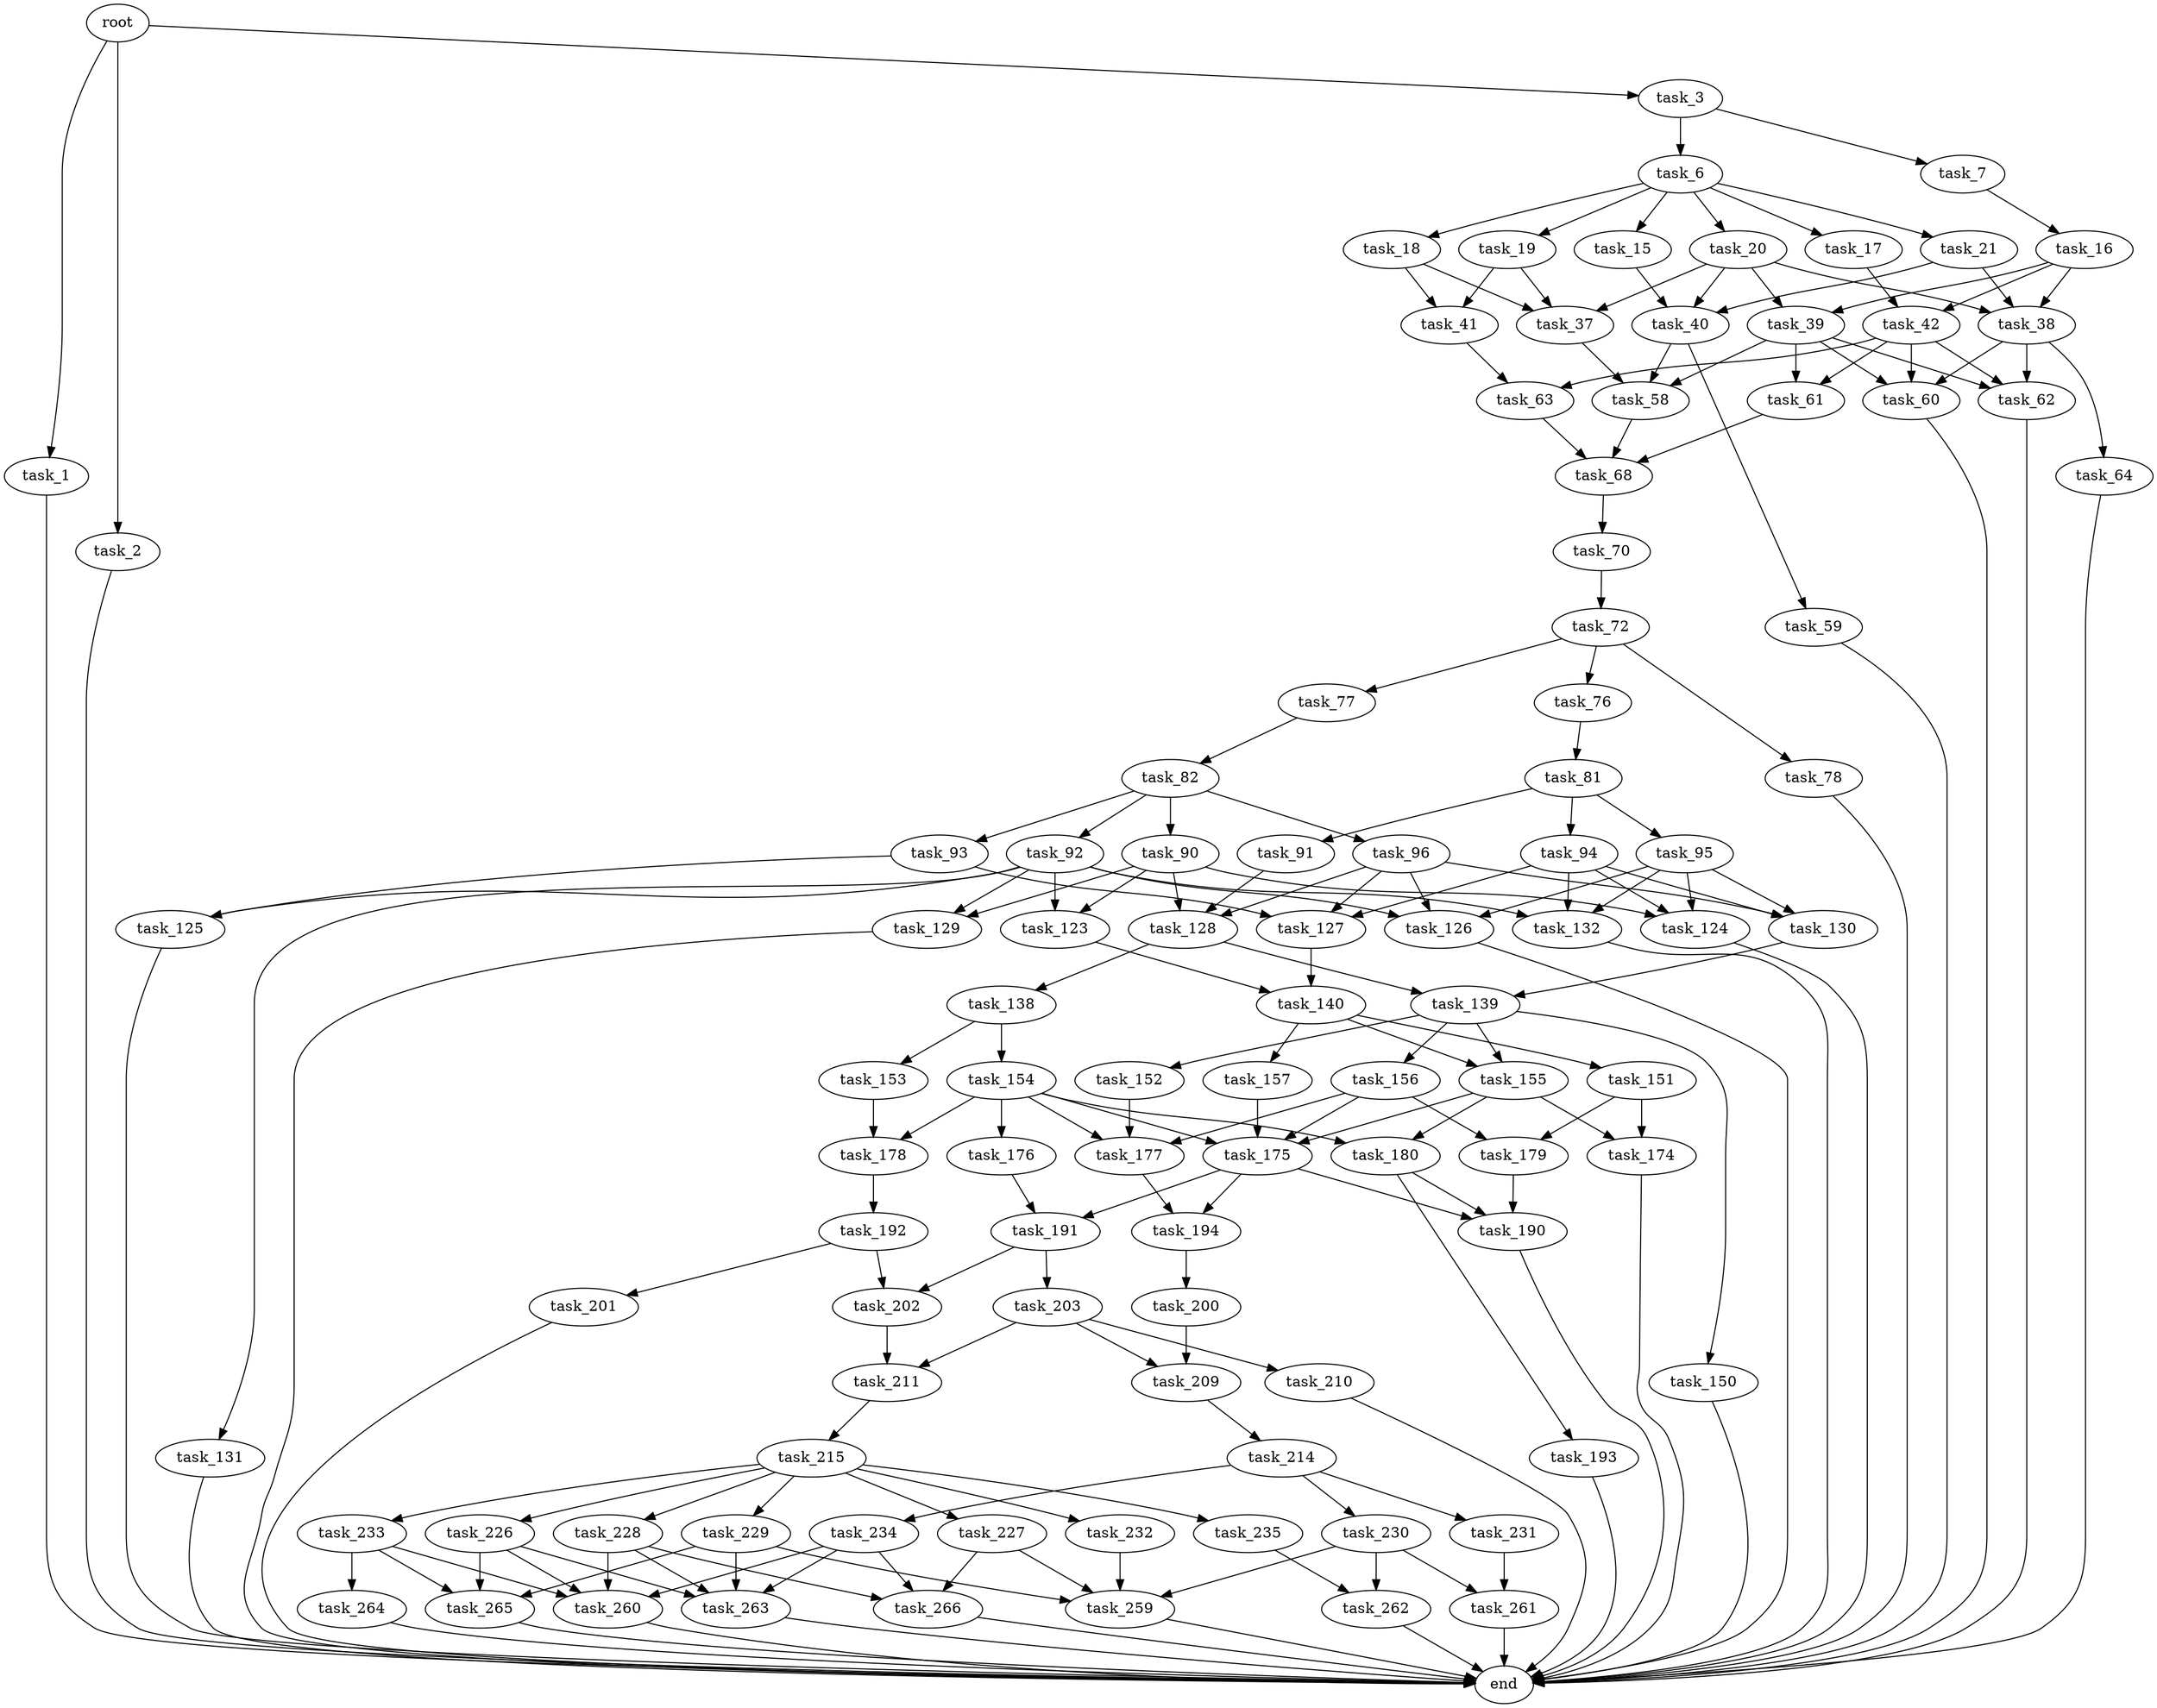 digraph G {
  root [size="0.000000"];
  task_1 [size="241867895633.000000"];
  task_2 [size="7598759428.000000"];
  task_3 [size="148301560284.000000"];
  end [size="0.000000"];
  task_6 [size="368293445632.000000"];
  task_7 [size="252143019341.000000"];
  task_15 [size="134217728000.000000"];
  task_17 [size="112360019148.000000"];
  task_18 [size="520445265423.000000"];
  task_19 [size="180429467602.000000"];
  task_20 [size="68719476736.000000"];
  task_21 [size="402810382020.000000"];
  task_16 [size="32607960888.000000"];
  task_40 [size="15808855361.000000"];
  task_38 [size="231928233984.000000"];
  task_39 [size="22724987338.000000"];
  task_42 [size="8589934592.000000"];
  task_37 [size="28991029248.000000"];
  task_41 [size="3054674018.000000"];
  task_58 [size="70666144570.000000"];
  task_60 [size="549755813888.000000"];
  task_62 [size="368293445632.000000"];
  task_64 [size="156925521836.000000"];
  task_61 [size="134217728000.000000"];
  task_59 [size="8117062423.000000"];
  task_63 [size="7304932501.000000"];
  task_68 [size="147877985733.000000"];
  task_70 [size="1069895934400.000000"];
  task_72 [size="549755813888.000000"];
  task_76 [size="18467242630.000000"];
  task_77 [size="48762396556.000000"];
  task_78 [size="150448897644.000000"];
  task_81 [size="64272718551.000000"];
  task_82 [size="38865978336.000000"];
  task_91 [size="231928233984.000000"];
  task_94 [size="73598854131.000000"];
  task_95 [size="28991029248.000000"];
  task_90 [size="8589934592.000000"];
  task_92 [size="669384995.000000"];
  task_93 [size="368293445632.000000"];
  task_96 [size="231928233984.000000"];
  task_123 [size="8589934592.000000"];
  task_124 [size="368293445632.000000"];
  task_128 [size="549755813888.000000"];
  task_129 [size="13739225807.000000"];
  task_125 [size="8589934592.000000"];
  task_126 [size="231928233984.000000"];
  task_131 [size="19688776018.000000"];
  task_132 [size="2006197403.000000"];
  task_127 [size="1073741824000.000000"];
  task_130 [size="2005934240.000000"];
  task_140 [size="1360123658.000000"];
  task_138 [size="25918120862.000000"];
  task_139 [size="4490758082.000000"];
  task_153 [size="26393676418.000000"];
  task_154 [size="782757789696.000000"];
  task_150 [size="28991029248.000000"];
  task_152 [size="19616486228.000000"];
  task_155 [size="170877858672.000000"];
  task_156 [size="97078117608.000000"];
  task_151 [size="368293445632.000000"];
  task_157 [size="72636163573.000000"];
  task_174 [size="231928233984.000000"];
  task_179 [size="43599302400.000000"];
  task_177 [size="28991029248.000000"];
  task_178 [size="2755719244.000000"];
  task_175 [size="230933934274.000000"];
  task_176 [size="118572981012.000000"];
  task_180 [size="238800905442.000000"];
  task_190 [size="42956127277.000000"];
  task_191 [size="134217728000.000000"];
  task_194 [size="368293445632.000000"];
  task_192 [size="138513778201.000000"];
  task_193 [size="782757789696.000000"];
  task_202 [size="134217728000.000000"];
  task_203 [size="656194133593.000000"];
  task_201 [size="1073741824000.000000"];
  task_200 [size="26013038609.000000"];
  task_209 [size="549755813888.000000"];
  task_211 [size="18278855377.000000"];
  task_210 [size="68719476736.000000"];
  task_214 [size="13829915856.000000"];
  task_215 [size="102993528833.000000"];
  task_230 [size="19036458947.000000"];
  task_231 [size="492605458504.000000"];
  task_234 [size="799481382804.000000"];
  task_226 [size="856187161672.000000"];
  task_227 [size="11358122748.000000"];
  task_228 [size="13569475098.000000"];
  task_229 [size="20629776153.000000"];
  task_232 [size="248496758969.000000"];
  task_233 [size="4733486266.000000"];
  task_235 [size="549755813888.000000"];
  task_260 [size="16499573230.000000"];
  task_263 [size="67797238123.000000"];
  task_265 [size="2399680108.000000"];
  task_259 [size="25722609854.000000"];
  task_266 [size="28991029248.000000"];
  task_261 [size="29534922084.000000"];
  task_262 [size="1040435401.000000"];
  task_264 [size="8589934592.000000"];

  root -> task_1 [size="1.000000"];
  root -> task_2 [size="1.000000"];
  root -> task_3 [size="1.000000"];
  task_1 -> end [size="1.000000"];
  task_2 -> end [size="1.000000"];
  task_3 -> task_6 [size="134217728.000000"];
  task_3 -> task_7 [size="134217728.000000"];
  task_6 -> task_15 [size="411041792.000000"];
  task_6 -> task_17 [size="411041792.000000"];
  task_6 -> task_18 [size="411041792.000000"];
  task_6 -> task_19 [size="411041792.000000"];
  task_6 -> task_20 [size="411041792.000000"];
  task_6 -> task_21 [size="411041792.000000"];
  task_7 -> task_16 [size="209715200.000000"];
  task_15 -> task_40 [size="209715200.000000"];
  task_17 -> task_42 [size="536870912.000000"];
  task_18 -> task_37 [size="411041792.000000"];
  task_18 -> task_41 [size="411041792.000000"];
  task_19 -> task_37 [size="209715200.000000"];
  task_19 -> task_41 [size="209715200.000000"];
  task_20 -> task_37 [size="134217728.000000"];
  task_20 -> task_38 [size="134217728.000000"];
  task_20 -> task_39 [size="134217728.000000"];
  task_20 -> task_40 [size="134217728.000000"];
  task_21 -> task_38 [size="679477248.000000"];
  task_21 -> task_40 [size="679477248.000000"];
  task_16 -> task_38 [size="679477248.000000"];
  task_16 -> task_39 [size="679477248.000000"];
  task_16 -> task_42 [size="679477248.000000"];
  task_40 -> task_58 [size="411041792.000000"];
  task_40 -> task_59 [size="411041792.000000"];
  task_38 -> task_60 [size="301989888.000000"];
  task_38 -> task_62 [size="301989888.000000"];
  task_38 -> task_64 [size="301989888.000000"];
  task_39 -> task_58 [size="536870912.000000"];
  task_39 -> task_60 [size="536870912.000000"];
  task_39 -> task_61 [size="536870912.000000"];
  task_39 -> task_62 [size="536870912.000000"];
  task_42 -> task_60 [size="33554432.000000"];
  task_42 -> task_61 [size="33554432.000000"];
  task_42 -> task_62 [size="33554432.000000"];
  task_42 -> task_63 [size="33554432.000000"];
  task_37 -> task_58 [size="75497472.000000"];
  task_41 -> task_63 [size="134217728.000000"];
  task_58 -> task_68 [size="209715200.000000"];
  task_60 -> end [size="1.000000"];
  task_62 -> end [size="1.000000"];
  task_64 -> end [size="1.000000"];
  task_61 -> task_68 [size="209715200.000000"];
  task_59 -> end [size="1.000000"];
  task_63 -> task_68 [size="301989888.000000"];
  task_68 -> task_70 [size="411041792.000000"];
  task_70 -> task_72 [size="679477248.000000"];
  task_72 -> task_76 [size="536870912.000000"];
  task_72 -> task_77 [size="536870912.000000"];
  task_72 -> task_78 [size="536870912.000000"];
  task_76 -> task_81 [size="679477248.000000"];
  task_77 -> task_82 [size="838860800.000000"];
  task_78 -> end [size="1.000000"];
  task_81 -> task_91 [size="209715200.000000"];
  task_81 -> task_94 [size="209715200.000000"];
  task_81 -> task_95 [size="209715200.000000"];
  task_82 -> task_90 [size="134217728.000000"];
  task_82 -> task_92 [size="134217728.000000"];
  task_82 -> task_93 [size="134217728.000000"];
  task_82 -> task_96 [size="134217728.000000"];
  task_91 -> task_128 [size="301989888.000000"];
  task_94 -> task_124 [size="301989888.000000"];
  task_94 -> task_127 [size="301989888.000000"];
  task_94 -> task_130 [size="301989888.000000"];
  task_94 -> task_132 [size="301989888.000000"];
  task_95 -> task_124 [size="75497472.000000"];
  task_95 -> task_126 [size="75497472.000000"];
  task_95 -> task_130 [size="75497472.000000"];
  task_95 -> task_132 [size="75497472.000000"];
  task_90 -> task_123 [size="33554432.000000"];
  task_90 -> task_124 [size="33554432.000000"];
  task_90 -> task_128 [size="33554432.000000"];
  task_90 -> task_129 [size="33554432.000000"];
  task_92 -> task_123 [size="33554432.000000"];
  task_92 -> task_125 [size="33554432.000000"];
  task_92 -> task_126 [size="33554432.000000"];
  task_92 -> task_129 [size="33554432.000000"];
  task_92 -> task_131 [size="33554432.000000"];
  task_92 -> task_132 [size="33554432.000000"];
  task_93 -> task_125 [size="411041792.000000"];
  task_93 -> task_127 [size="411041792.000000"];
  task_96 -> task_126 [size="301989888.000000"];
  task_96 -> task_127 [size="301989888.000000"];
  task_96 -> task_128 [size="301989888.000000"];
  task_96 -> task_130 [size="301989888.000000"];
  task_123 -> task_140 [size="33554432.000000"];
  task_124 -> end [size="1.000000"];
  task_128 -> task_138 [size="536870912.000000"];
  task_128 -> task_139 [size="536870912.000000"];
  task_129 -> end [size="1.000000"];
  task_125 -> end [size="1.000000"];
  task_126 -> end [size="1.000000"];
  task_131 -> end [size="1.000000"];
  task_132 -> end [size="1.000000"];
  task_127 -> task_140 [size="838860800.000000"];
  task_130 -> task_139 [size="33554432.000000"];
  task_140 -> task_151 [size="134217728.000000"];
  task_140 -> task_155 [size="134217728.000000"];
  task_140 -> task_157 [size="134217728.000000"];
  task_138 -> task_153 [size="838860800.000000"];
  task_138 -> task_154 [size="838860800.000000"];
  task_139 -> task_150 [size="75497472.000000"];
  task_139 -> task_152 [size="75497472.000000"];
  task_139 -> task_155 [size="75497472.000000"];
  task_139 -> task_156 [size="75497472.000000"];
  task_153 -> task_178 [size="536870912.000000"];
  task_154 -> task_175 [size="679477248.000000"];
  task_154 -> task_176 [size="679477248.000000"];
  task_154 -> task_177 [size="679477248.000000"];
  task_154 -> task_178 [size="679477248.000000"];
  task_154 -> task_180 [size="679477248.000000"];
  task_150 -> end [size="1.000000"];
  task_152 -> task_177 [size="411041792.000000"];
  task_155 -> task_174 [size="134217728.000000"];
  task_155 -> task_175 [size="134217728.000000"];
  task_155 -> task_180 [size="134217728.000000"];
  task_156 -> task_175 [size="134217728.000000"];
  task_156 -> task_177 [size="134217728.000000"];
  task_156 -> task_179 [size="134217728.000000"];
  task_151 -> task_174 [size="411041792.000000"];
  task_151 -> task_179 [size="411041792.000000"];
  task_157 -> task_175 [size="75497472.000000"];
  task_174 -> end [size="1.000000"];
  task_179 -> task_190 [size="134217728.000000"];
  task_177 -> task_194 [size="75497472.000000"];
  task_178 -> task_192 [size="134217728.000000"];
  task_175 -> task_190 [size="411041792.000000"];
  task_175 -> task_191 [size="411041792.000000"];
  task_175 -> task_194 [size="411041792.000000"];
  task_176 -> task_191 [size="134217728.000000"];
  task_180 -> task_190 [size="838860800.000000"];
  task_180 -> task_193 [size="838860800.000000"];
  task_190 -> end [size="1.000000"];
  task_191 -> task_202 [size="209715200.000000"];
  task_191 -> task_203 [size="209715200.000000"];
  task_194 -> task_200 [size="411041792.000000"];
  task_192 -> task_201 [size="209715200.000000"];
  task_192 -> task_202 [size="209715200.000000"];
  task_193 -> end [size="1.000000"];
  task_202 -> task_211 [size="209715200.000000"];
  task_203 -> task_209 [size="679477248.000000"];
  task_203 -> task_210 [size="679477248.000000"];
  task_203 -> task_211 [size="679477248.000000"];
  task_201 -> end [size="1.000000"];
  task_200 -> task_209 [size="838860800.000000"];
  task_209 -> task_214 [size="536870912.000000"];
  task_211 -> task_215 [size="301989888.000000"];
  task_210 -> end [size="1.000000"];
  task_214 -> task_230 [size="301989888.000000"];
  task_214 -> task_231 [size="301989888.000000"];
  task_214 -> task_234 [size="301989888.000000"];
  task_215 -> task_226 [size="411041792.000000"];
  task_215 -> task_227 [size="411041792.000000"];
  task_215 -> task_228 [size="411041792.000000"];
  task_215 -> task_229 [size="411041792.000000"];
  task_215 -> task_232 [size="411041792.000000"];
  task_215 -> task_233 [size="411041792.000000"];
  task_215 -> task_235 [size="411041792.000000"];
  task_230 -> task_259 [size="301989888.000000"];
  task_230 -> task_261 [size="301989888.000000"];
  task_230 -> task_262 [size="301989888.000000"];
  task_231 -> task_261 [size="679477248.000000"];
  task_234 -> task_260 [size="536870912.000000"];
  task_234 -> task_263 [size="536870912.000000"];
  task_234 -> task_266 [size="536870912.000000"];
  task_226 -> task_260 [size="838860800.000000"];
  task_226 -> task_263 [size="838860800.000000"];
  task_226 -> task_265 [size="838860800.000000"];
  task_227 -> task_259 [size="301989888.000000"];
  task_227 -> task_266 [size="301989888.000000"];
  task_228 -> task_260 [size="33554432.000000"];
  task_228 -> task_263 [size="33554432.000000"];
  task_228 -> task_266 [size="33554432.000000"];
  task_229 -> task_259 [size="838860800.000000"];
  task_229 -> task_263 [size="838860800.000000"];
  task_229 -> task_265 [size="838860800.000000"];
  task_232 -> task_259 [size="209715200.000000"];
  task_233 -> task_260 [size="75497472.000000"];
  task_233 -> task_264 [size="75497472.000000"];
  task_233 -> task_265 [size="75497472.000000"];
  task_235 -> task_262 [size="536870912.000000"];
  task_260 -> end [size="1.000000"];
  task_263 -> end [size="1.000000"];
  task_265 -> end [size="1.000000"];
  task_259 -> end [size="1.000000"];
  task_266 -> end [size="1.000000"];
  task_261 -> end [size="1.000000"];
  task_262 -> end [size="1.000000"];
  task_264 -> end [size="1.000000"];
}
